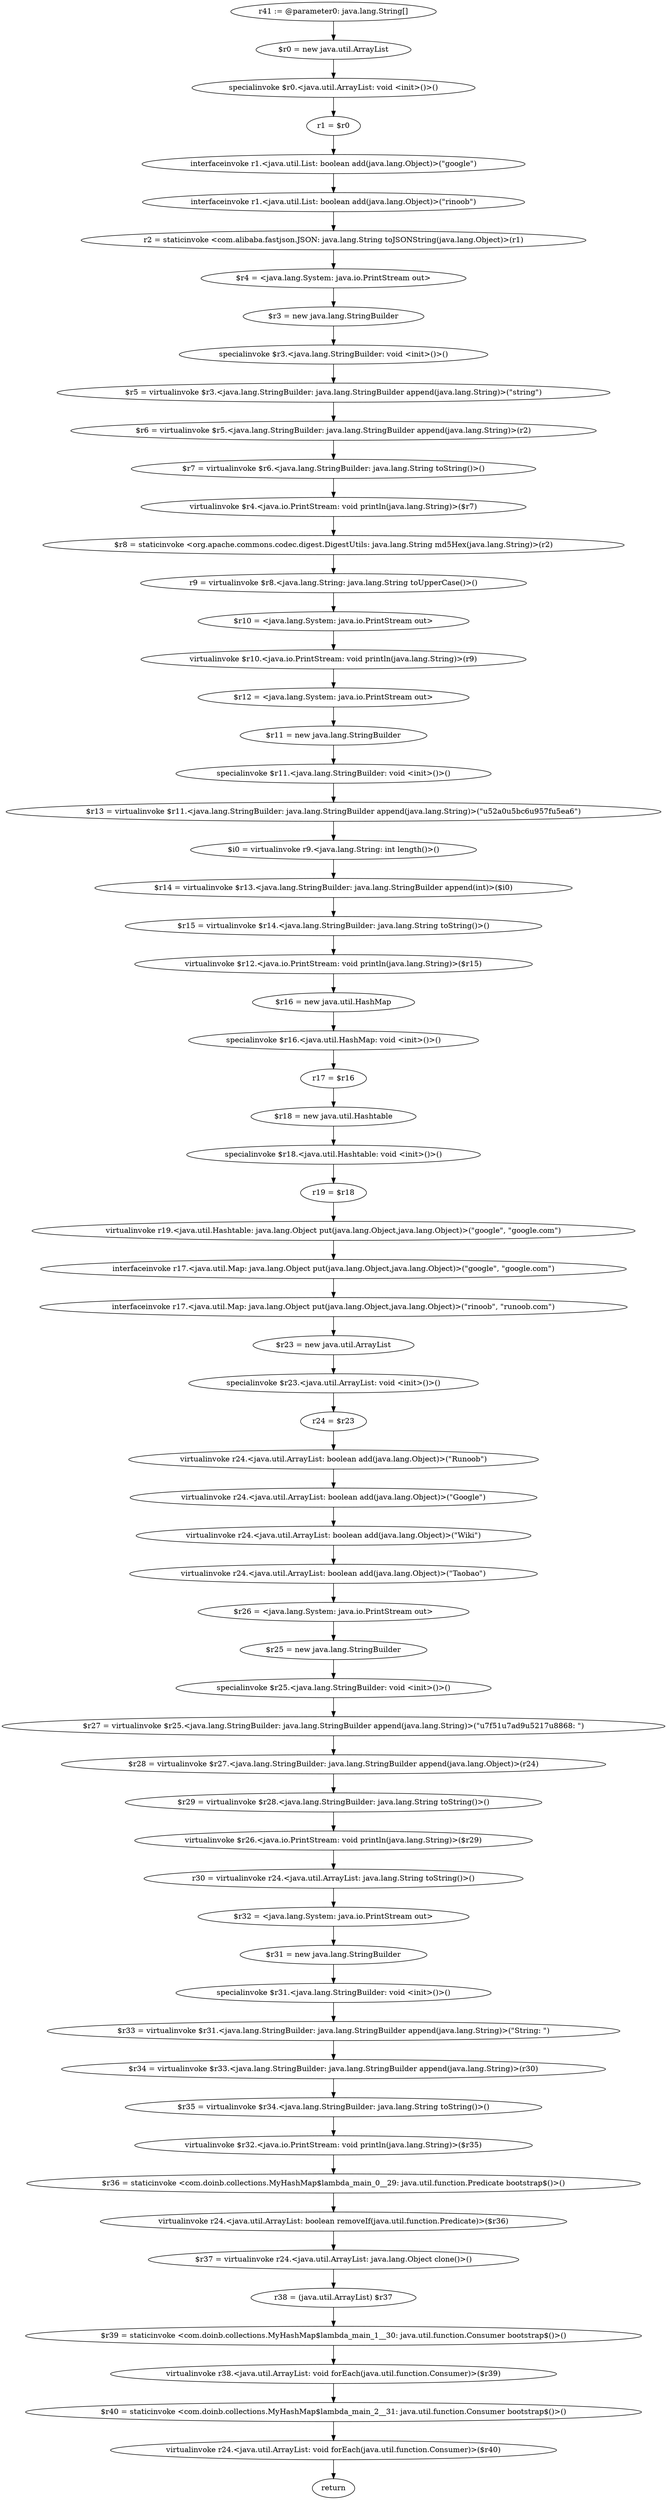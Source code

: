 digraph "unitGraph" {
    "r41 := @parameter0: java.lang.String[]"
    "$r0 = new java.util.ArrayList"
    "specialinvoke $r0.<java.util.ArrayList: void <init>()>()"
    "r1 = $r0"
    "interfaceinvoke r1.<java.util.List: boolean add(java.lang.Object)>(\"google\")"
    "interfaceinvoke r1.<java.util.List: boolean add(java.lang.Object)>(\"rinoob\")"
    "r2 = staticinvoke <com.alibaba.fastjson.JSON: java.lang.String toJSONString(java.lang.Object)>(r1)"
    "$r4 = <java.lang.System: java.io.PrintStream out>"
    "$r3 = new java.lang.StringBuilder"
    "specialinvoke $r3.<java.lang.StringBuilder: void <init>()>()"
    "$r5 = virtualinvoke $r3.<java.lang.StringBuilder: java.lang.StringBuilder append(java.lang.String)>(\"string\")"
    "$r6 = virtualinvoke $r5.<java.lang.StringBuilder: java.lang.StringBuilder append(java.lang.String)>(r2)"
    "$r7 = virtualinvoke $r6.<java.lang.StringBuilder: java.lang.String toString()>()"
    "virtualinvoke $r4.<java.io.PrintStream: void println(java.lang.String)>($r7)"
    "$r8 = staticinvoke <org.apache.commons.codec.digest.DigestUtils: java.lang.String md5Hex(java.lang.String)>(r2)"
    "r9 = virtualinvoke $r8.<java.lang.String: java.lang.String toUpperCase()>()"
    "$r10 = <java.lang.System: java.io.PrintStream out>"
    "virtualinvoke $r10.<java.io.PrintStream: void println(java.lang.String)>(r9)"
    "$r12 = <java.lang.System: java.io.PrintStream out>"
    "$r11 = new java.lang.StringBuilder"
    "specialinvoke $r11.<java.lang.StringBuilder: void <init>()>()"
    "$r13 = virtualinvoke $r11.<java.lang.StringBuilder: java.lang.StringBuilder append(java.lang.String)>(\"\u52a0\u5bc6\u957f\u5ea6\")"
    "$i0 = virtualinvoke r9.<java.lang.String: int length()>()"
    "$r14 = virtualinvoke $r13.<java.lang.StringBuilder: java.lang.StringBuilder append(int)>($i0)"
    "$r15 = virtualinvoke $r14.<java.lang.StringBuilder: java.lang.String toString()>()"
    "virtualinvoke $r12.<java.io.PrintStream: void println(java.lang.String)>($r15)"
    "$r16 = new java.util.HashMap"
    "specialinvoke $r16.<java.util.HashMap: void <init>()>()"
    "r17 = $r16"
    "$r18 = new java.util.Hashtable"
    "specialinvoke $r18.<java.util.Hashtable: void <init>()>()"
    "r19 = $r18"
    "virtualinvoke r19.<java.util.Hashtable: java.lang.Object put(java.lang.Object,java.lang.Object)>(\"google\", \"google.com\")"
    "interfaceinvoke r17.<java.util.Map: java.lang.Object put(java.lang.Object,java.lang.Object)>(\"google\", \"google.com\")"
    "interfaceinvoke r17.<java.util.Map: java.lang.Object put(java.lang.Object,java.lang.Object)>(\"rinoob\", \"runoob.com\")"
    "$r23 = new java.util.ArrayList"
    "specialinvoke $r23.<java.util.ArrayList: void <init>()>()"
    "r24 = $r23"
    "virtualinvoke r24.<java.util.ArrayList: boolean add(java.lang.Object)>(\"Runoob\")"
    "virtualinvoke r24.<java.util.ArrayList: boolean add(java.lang.Object)>(\"Google\")"
    "virtualinvoke r24.<java.util.ArrayList: boolean add(java.lang.Object)>(\"Wiki\")"
    "virtualinvoke r24.<java.util.ArrayList: boolean add(java.lang.Object)>(\"Taobao\")"
    "$r26 = <java.lang.System: java.io.PrintStream out>"
    "$r25 = new java.lang.StringBuilder"
    "specialinvoke $r25.<java.lang.StringBuilder: void <init>()>()"
    "$r27 = virtualinvoke $r25.<java.lang.StringBuilder: java.lang.StringBuilder append(java.lang.String)>(\"\u7f51\u7ad9\u5217\u8868: \")"
    "$r28 = virtualinvoke $r27.<java.lang.StringBuilder: java.lang.StringBuilder append(java.lang.Object)>(r24)"
    "$r29 = virtualinvoke $r28.<java.lang.StringBuilder: java.lang.String toString()>()"
    "virtualinvoke $r26.<java.io.PrintStream: void println(java.lang.String)>($r29)"
    "r30 = virtualinvoke r24.<java.util.ArrayList: java.lang.String toString()>()"
    "$r32 = <java.lang.System: java.io.PrintStream out>"
    "$r31 = new java.lang.StringBuilder"
    "specialinvoke $r31.<java.lang.StringBuilder: void <init>()>()"
    "$r33 = virtualinvoke $r31.<java.lang.StringBuilder: java.lang.StringBuilder append(java.lang.String)>(\"String: \")"
    "$r34 = virtualinvoke $r33.<java.lang.StringBuilder: java.lang.StringBuilder append(java.lang.String)>(r30)"
    "$r35 = virtualinvoke $r34.<java.lang.StringBuilder: java.lang.String toString()>()"
    "virtualinvoke $r32.<java.io.PrintStream: void println(java.lang.String)>($r35)"
    "$r36 = staticinvoke <com.doinb.collections.MyHashMap$lambda_main_0__29: java.util.function.Predicate bootstrap$()>()"
    "virtualinvoke r24.<java.util.ArrayList: boolean removeIf(java.util.function.Predicate)>($r36)"
    "$r37 = virtualinvoke r24.<java.util.ArrayList: java.lang.Object clone()>()"
    "r38 = (java.util.ArrayList) $r37"
    "$r39 = staticinvoke <com.doinb.collections.MyHashMap$lambda_main_1__30: java.util.function.Consumer bootstrap$()>()"
    "virtualinvoke r38.<java.util.ArrayList: void forEach(java.util.function.Consumer)>($r39)"
    "$r40 = staticinvoke <com.doinb.collections.MyHashMap$lambda_main_2__31: java.util.function.Consumer bootstrap$()>()"
    "virtualinvoke r24.<java.util.ArrayList: void forEach(java.util.function.Consumer)>($r40)"
    "return"
    "r41 := @parameter0: java.lang.String[]"->"$r0 = new java.util.ArrayList";
    "$r0 = new java.util.ArrayList"->"specialinvoke $r0.<java.util.ArrayList: void <init>()>()";
    "specialinvoke $r0.<java.util.ArrayList: void <init>()>()"->"r1 = $r0";
    "r1 = $r0"->"interfaceinvoke r1.<java.util.List: boolean add(java.lang.Object)>(\"google\")";
    "interfaceinvoke r1.<java.util.List: boolean add(java.lang.Object)>(\"google\")"->"interfaceinvoke r1.<java.util.List: boolean add(java.lang.Object)>(\"rinoob\")";
    "interfaceinvoke r1.<java.util.List: boolean add(java.lang.Object)>(\"rinoob\")"->"r2 = staticinvoke <com.alibaba.fastjson.JSON: java.lang.String toJSONString(java.lang.Object)>(r1)";
    "r2 = staticinvoke <com.alibaba.fastjson.JSON: java.lang.String toJSONString(java.lang.Object)>(r1)"->"$r4 = <java.lang.System: java.io.PrintStream out>";
    "$r4 = <java.lang.System: java.io.PrintStream out>"->"$r3 = new java.lang.StringBuilder";
    "$r3 = new java.lang.StringBuilder"->"specialinvoke $r3.<java.lang.StringBuilder: void <init>()>()";
    "specialinvoke $r3.<java.lang.StringBuilder: void <init>()>()"->"$r5 = virtualinvoke $r3.<java.lang.StringBuilder: java.lang.StringBuilder append(java.lang.String)>(\"string\")";
    "$r5 = virtualinvoke $r3.<java.lang.StringBuilder: java.lang.StringBuilder append(java.lang.String)>(\"string\")"->"$r6 = virtualinvoke $r5.<java.lang.StringBuilder: java.lang.StringBuilder append(java.lang.String)>(r2)";
    "$r6 = virtualinvoke $r5.<java.lang.StringBuilder: java.lang.StringBuilder append(java.lang.String)>(r2)"->"$r7 = virtualinvoke $r6.<java.lang.StringBuilder: java.lang.String toString()>()";
    "$r7 = virtualinvoke $r6.<java.lang.StringBuilder: java.lang.String toString()>()"->"virtualinvoke $r4.<java.io.PrintStream: void println(java.lang.String)>($r7)";
    "virtualinvoke $r4.<java.io.PrintStream: void println(java.lang.String)>($r7)"->"$r8 = staticinvoke <org.apache.commons.codec.digest.DigestUtils: java.lang.String md5Hex(java.lang.String)>(r2)";
    "$r8 = staticinvoke <org.apache.commons.codec.digest.DigestUtils: java.lang.String md5Hex(java.lang.String)>(r2)"->"r9 = virtualinvoke $r8.<java.lang.String: java.lang.String toUpperCase()>()";
    "r9 = virtualinvoke $r8.<java.lang.String: java.lang.String toUpperCase()>()"->"$r10 = <java.lang.System: java.io.PrintStream out>";
    "$r10 = <java.lang.System: java.io.PrintStream out>"->"virtualinvoke $r10.<java.io.PrintStream: void println(java.lang.String)>(r9)";
    "virtualinvoke $r10.<java.io.PrintStream: void println(java.lang.String)>(r9)"->"$r12 = <java.lang.System: java.io.PrintStream out>";
    "$r12 = <java.lang.System: java.io.PrintStream out>"->"$r11 = new java.lang.StringBuilder";
    "$r11 = new java.lang.StringBuilder"->"specialinvoke $r11.<java.lang.StringBuilder: void <init>()>()";
    "specialinvoke $r11.<java.lang.StringBuilder: void <init>()>()"->"$r13 = virtualinvoke $r11.<java.lang.StringBuilder: java.lang.StringBuilder append(java.lang.String)>(\"\u52a0\u5bc6\u957f\u5ea6\")";
    "$r13 = virtualinvoke $r11.<java.lang.StringBuilder: java.lang.StringBuilder append(java.lang.String)>(\"\u52a0\u5bc6\u957f\u5ea6\")"->"$i0 = virtualinvoke r9.<java.lang.String: int length()>()";
    "$i0 = virtualinvoke r9.<java.lang.String: int length()>()"->"$r14 = virtualinvoke $r13.<java.lang.StringBuilder: java.lang.StringBuilder append(int)>($i0)";
    "$r14 = virtualinvoke $r13.<java.lang.StringBuilder: java.lang.StringBuilder append(int)>($i0)"->"$r15 = virtualinvoke $r14.<java.lang.StringBuilder: java.lang.String toString()>()";
    "$r15 = virtualinvoke $r14.<java.lang.StringBuilder: java.lang.String toString()>()"->"virtualinvoke $r12.<java.io.PrintStream: void println(java.lang.String)>($r15)";
    "virtualinvoke $r12.<java.io.PrintStream: void println(java.lang.String)>($r15)"->"$r16 = new java.util.HashMap";
    "$r16 = new java.util.HashMap"->"specialinvoke $r16.<java.util.HashMap: void <init>()>()";
    "specialinvoke $r16.<java.util.HashMap: void <init>()>()"->"r17 = $r16";
    "r17 = $r16"->"$r18 = new java.util.Hashtable";
    "$r18 = new java.util.Hashtable"->"specialinvoke $r18.<java.util.Hashtable: void <init>()>()";
    "specialinvoke $r18.<java.util.Hashtable: void <init>()>()"->"r19 = $r18";
    "r19 = $r18"->"virtualinvoke r19.<java.util.Hashtable: java.lang.Object put(java.lang.Object,java.lang.Object)>(\"google\", \"google.com\")";
    "virtualinvoke r19.<java.util.Hashtable: java.lang.Object put(java.lang.Object,java.lang.Object)>(\"google\", \"google.com\")"->"interfaceinvoke r17.<java.util.Map: java.lang.Object put(java.lang.Object,java.lang.Object)>(\"google\", \"google.com\")";
    "interfaceinvoke r17.<java.util.Map: java.lang.Object put(java.lang.Object,java.lang.Object)>(\"google\", \"google.com\")"->"interfaceinvoke r17.<java.util.Map: java.lang.Object put(java.lang.Object,java.lang.Object)>(\"rinoob\", \"runoob.com\")";
    "interfaceinvoke r17.<java.util.Map: java.lang.Object put(java.lang.Object,java.lang.Object)>(\"rinoob\", \"runoob.com\")"->"$r23 = new java.util.ArrayList";
    "$r23 = new java.util.ArrayList"->"specialinvoke $r23.<java.util.ArrayList: void <init>()>()";
    "specialinvoke $r23.<java.util.ArrayList: void <init>()>()"->"r24 = $r23";
    "r24 = $r23"->"virtualinvoke r24.<java.util.ArrayList: boolean add(java.lang.Object)>(\"Runoob\")";
    "virtualinvoke r24.<java.util.ArrayList: boolean add(java.lang.Object)>(\"Runoob\")"->"virtualinvoke r24.<java.util.ArrayList: boolean add(java.lang.Object)>(\"Google\")";
    "virtualinvoke r24.<java.util.ArrayList: boolean add(java.lang.Object)>(\"Google\")"->"virtualinvoke r24.<java.util.ArrayList: boolean add(java.lang.Object)>(\"Wiki\")";
    "virtualinvoke r24.<java.util.ArrayList: boolean add(java.lang.Object)>(\"Wiki\")"->"virtualinvoke r24.<java.util.ArrayList: boolean add(java.lang.Object)>(\"Taobao\")";
    "virtualinvoke r24.<java.util.ArrayList: boolean add(java.lang.Object)>(\"Taobao\")"->"$r26 = <java.lang.System: java.io.PrintStream out>";
    "$r26 = <java.lang.System: java.io.PrintStream out>"->"$r25 = new java.lang.StringBuilder";
    "$r25 = new java.lang.StringBuilder"->"specialinvoke $r25.<java.lang.StringBuilder: void <init>()>()";
    "specialinvoke $r25.<java.lang.StringBuilder: void <init>()>()"->"$r27 = virtualinvoke $r25.<java.lang.StringBuilder: java.lang.StringBuilder append(java.lang.String)>(\"\u7f51\u7ad9\u5217\u8868: \")";
    "$r27 = virtualinvoke $r25.<java.lang.StringBuilder: java.lang.StringBuilder append(java.lang.String)>(\"\u7f51\u7ad9\u5217\u8868: \")"->"$r28 = virtualinvoke $r27.<java.lang.StringBuilder: java.lang.StringBuilder append(java.lang.Object)>(r24)";
    "$r28 = virtualinvoke $r27.<java.lang.StringBuilder: java.lang.StringBuilder append(java.lang.Object)>(r24)"->"$r29 = virtualinvoke $r28.<java.lang.StringBuilder: java.lang.String toString()>()";
    "$r29 = virtualinvoke $r28.<java.lang.StringBuilder: java.lang.String toString()>()"->"virtualinvoke $r26.<java.io.PrintStream: void println(java.lang.String)>($r29)";
    "virtualinvoke $r26.<java.io.PrintStream: void println(java.lang.String)>($r29)"->"r30 = virtualinvoke r24.<java.util.ArrayList: java.lang.String toString()>()";
    "r30 = virtualinvoke r24.<java.util.ArrayList: java.lang.String toString()>()"->"$r32 = <java.lang.System: java.io.PrintStream out>";
    "$r32 = <java.lang.System: java.io.PrintStream out>"->"$r31 = new java.lang.StringBuilder";
    "$r31 = new java.lang.StringBuilder"->"specialinvoke $r31.<java.lang.StringBuilder: void <init>()>()";
    "specialinvoke $r31.<java.lang.StringBuilder: void <init>()>()"->"$r33 = virtualinvoke $r31.<java.lang.StringBuilder: java.lang.StringBuilder append(java.lang.String)>(\"String: \")";
    "$r33 = virtualinvoke $r31.<java.lang.StringBuilder: java.lang.StringBuilder append(java.lang.String)>(\"String: \")"->"$r34 = virtualinvoke $r33.<java.lang.StringBuilder: java.lang.StringBuilder append(java.lang.String)>(r30)";
    "$r34 = virtualinvoke $r33.<java.lang.StringBuilder: java.lang.StringBuilder append(java.lang.String)>(r30)"->"$r35 = virtualinvoke $r34.<java.lang.StringBuilder: java.lang.String toString()>()";
    "$r35 = virtualinvoke $r34.<java.lang.StringBuilder: java.lang.String toString()>()"->"virtualinvoke $r32.<java.io.PrintStream: void println(java.lang.String)>($r35)";
    "virtualinvoke $r32.<java.io.PrintStream: void println(java.lang.String)>($r35)"->"$r36 = staticinvoke <com.doinb.collections.MyHashMap$lambda_main_0__29: java.util.function.Predicate bootstrap$()>()";
    "$r36 = staticinvoke <com.doinb.collections.MyHashMap$lambda_main_0__29: java.util.function.Predicate bootstrap$()>()"->"virtualinvoke r24.<java.util.ArrayList: boolean removeIf(java.util.function.Predicate)>($r36)";
    "virtualinvoke r24.<java.util.ArrayList: boolean removeIf(java.util.function.Predicate)>($r36)"->"$r37 = virtualinvoke r24.<java.util.ArrayList: java.lang.Object clone()>()";
    "$r37 = virtualinvoke r24.<java.util.ArrayList: java.lang.Object clone()>()"->"r38 = (java.util.ArrayList) $r37";
    "r38 = (java.util.ArrayList) $r37"->"$r39 = staticinvoke <com.doinb.collections.MyHashMap$lambda_main_1__30: java.util.function.Consumer bootstrap$()>()";
    "$r39 = staticinvoke <com.doinb.collections.MyHashMap$lambda_main_1__30: java.util.function.Consumer bootstrap$()>()"->"virtualinvoke r38.<java.util.ArrayList: void forEach(java.util.function.Consumer)>($r39)";
    "virtualinvoke r38.<java.util.ArrayList: void forEach(java.util.function.Consumer)>($r39)"->"$r40 = staticinvoke <com.doinb.collections.MyHashMap$lambda_main_2__31: java.util.function.Consumer bootstrap$()>()";
    "$r40 = staticinvoke <com.doinb.collections.MyHashMap$lambda_main_2__31: java.util.function.Consumer bootstrap$()>()"->"virtualinvoke r24.<java.util.ArrayList: void forEach(java.util.function.Consumer)>($r40)";
    "virtualinvoke r24.<java.util.ArrayList: void forEach(java.util.function.Consumer)>($r40)"->"return";
}
